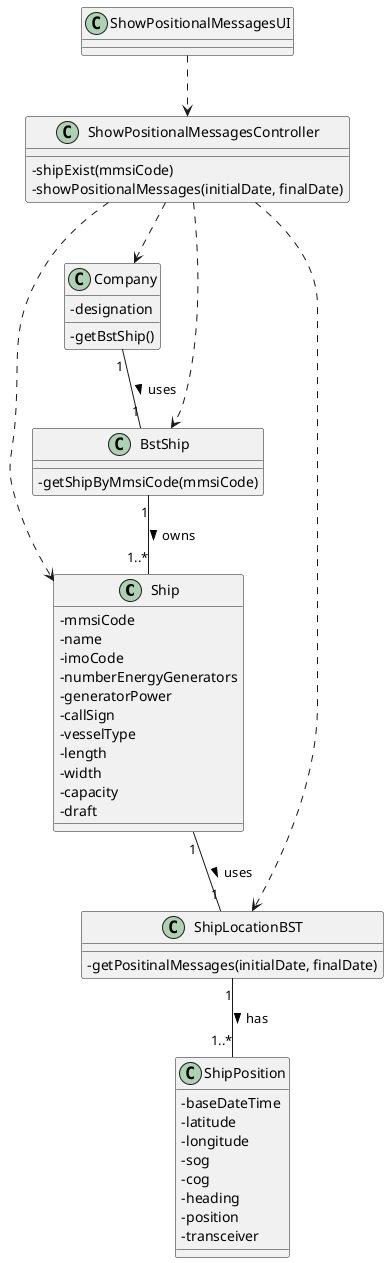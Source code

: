 @startuml
'https://plantuml.com/class-diagram

skinparam classAttributeIconSize 0

class Ship {
-mmsiCode
-name
-imoCode
-numberEnergyGenerators
-generatorPower
-callSign
-vesselType
-length
-width
-capacity
-draft
}

class ShipPosition {
-baseDateTime
-latitude
-longitude
-sog
-cog
-heading
-position
-transceiver
}

class BstShip {
-getShipByMmsiCode(mmsiCode)
}

class ShipLocationBST {
-getPositinalMessages(initialDate, finalDate)
}

class ShowPositionalMessagesUI {}

class ShowPositionalMessagesController {
-shipExist(mmsiCode)
-showPositionalMessages(initialDate, finalDate)
}

class Company {
-designation
-getBstShip()
}

BstShip "1" -- "1..*" Ship : owns >
ShipLocationBST "1" -- "1..*" ShipPosition : has >

Company "1" -- "1" BstShip : uses >

Ship "1" -- "1" ShipLocationBST : uses >

ShowPositionalMessagesUI ..> ShowPositionalMessagesController

ShowPositionalMessagesController ..> Company
ShowPositionalMessagesController ..> BstShip
ShowPositionalMessagesController ..> Ship
ShowPositionalMessagesController ..> ShipLocationBST


@enduml